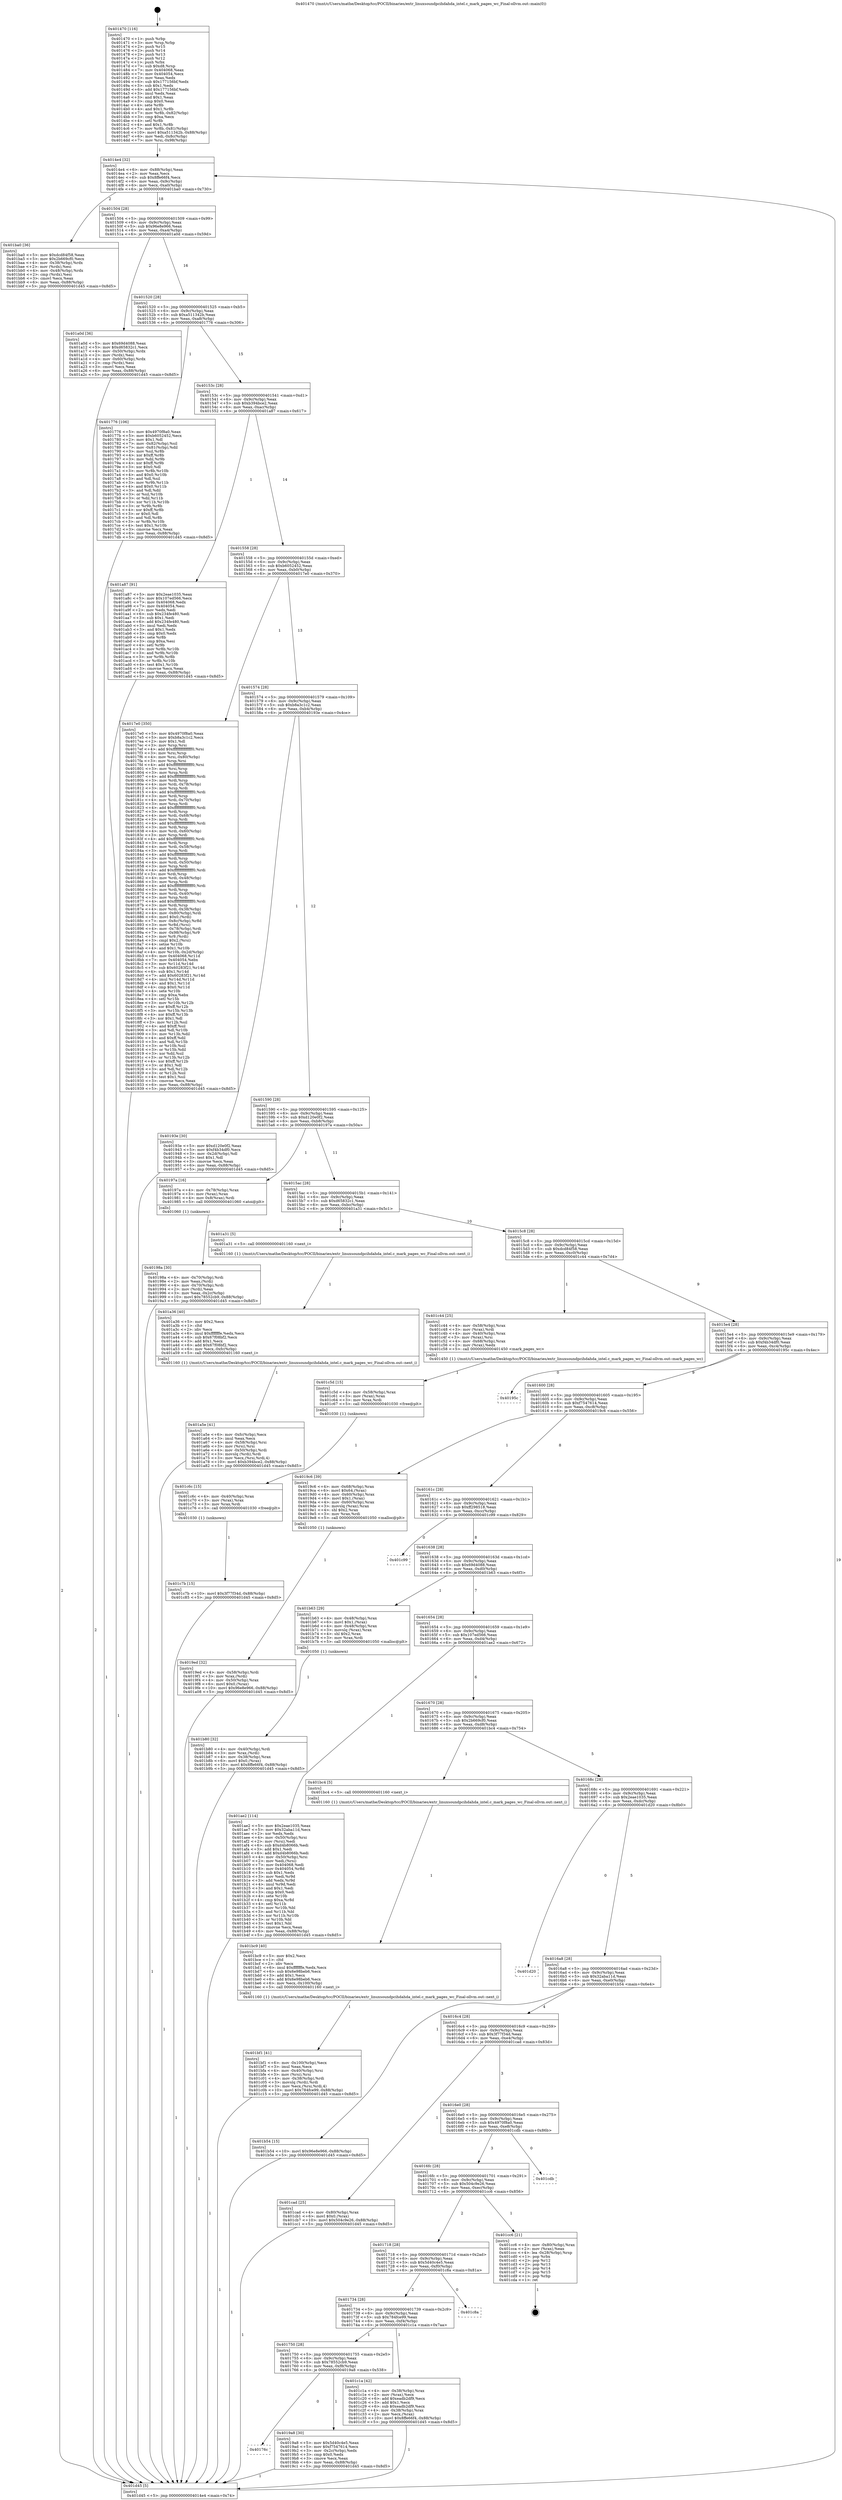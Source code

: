 digraph "0x401470" {
  label = "0x401470 (/mnt/c/Users/mathe/Desktop/tcc/POCII/binaries/extr_linuxsoundpcihdahda_intel.c_mark_pages_wc_Final-ollvm.out::main(0))"
  labelloc = "t"
  node[shape=record]

  Entry [label="",width=0.3,height=0.3,shape=circle,fillcolor=black,style=filled]
  "0x4014e4" [label="{
     0x4014e4 [32]\l
     | [instrs]\l
     &nbsp;&nbsp;0x4014e4 \<+6\>: mov -0x88(%rbp),%eax\l
     &nbsp;&nbsp;0x4014ea \<+2\>: mov %eax,%ecx\l
     &nbsp;&nbsp;0x4014ec \<+6\>: sub $0x8ffe66f4,%ecx\l
     &nbsp;&nbsp;0x4014f2 \<+6\>: mov %eax,-0x9c(%rbp)\l
     &nbsp;&nbsp;0x4014f8 \<+6\>: mov %ecx,-0xa0(%rbp)\l
     &nbsp;&nbsp;0x4014fe \<+6\>: je 0000000000401ba0 \<main+0x730\>\l
  }"]
  "0x401ba0" [label="{
     0x401ba0 [36]\l
     | [instrs]\l
     &nbsp;&nbsp;0x401ba0 \<+5\>: mov $0xdcd84f58,%eax\l
     &nbsp;&nbsp;0x401ba5 \<+5\>: mov $0x2b669cf0,%ecx\l
     &nbsp;&nbsp;0x401baa \<+4\>: mov -0x38(%rbp),%rdx\l
     &nbsp;&nbsp;0x401bae \<+2\>: mov (%rdx),%esi\l
     &nbsp;&nbsp;0x401bb0 \<+4\>: mov -0x48(%rbp),%rdx\l
     &nbsp;&nbsp;0x401bb4 \<+2\>: cmp (%rdx),%esi\l
     &nbsp;&nbsp;0x401bb6 \<+3\>: cmovl %ecx,%eax\l
     &nbsp;&nbsp;0x401bb9 \<+6\>: mov %eax,-0x88(%rbp)\l
     &nbsp;&nbsp;0x401bbf \<+5\>: jmp 0000000000401d45 \<main+0x8d5\>\l
  }"]
  "0x401504" [label="{
     0x401504 [28]\l
     | [instrs]\l
     &nbsp;&nbsp;0x401504 \<+5\>: jmp 0000000000401509 \<main+0x99\>\l
     &nbsp;&nbsp;0x401509 \<+6\>: mov -0x9c(%rbp),%eax\l
     &nbsp;&nbsp;0x40150f \<+5\>: sub $0x96e8e966,%eax\l
     &nbsp;&nbsp;0x401514 \<+6\>: mov %eax,-0xa4(%rbp)\l
     &nbsp;&nbsp;0x40151a \<+6\>: je 0000000000401a0d \<main+0x59d\>\l
  }"]
  Exit [label="",width=0.3,height=0.3,shape=circle,fillcolor=black,style=filled,peripheries=2]
  "0x401a0d" [label="{
     0x401a0d [36]\l
     | [instrs]\l
     &nbsp;&nbsp;0x401a0d \<+5\>: mov $0x69d4088,%eax\l
     &nbsp;&nbsp;0x401a12 \<+5\>: mov $0xd65832c1,%ecx\l
     &nbsp;&nbsp;0x401a17 \<+4\>: mov -0x50(%rbp),%rdx\l
     &nbsp;&nbsp;0x401a1b \<+2\>: mov (%rdx),%esi\l
     &nbsp;&nbsp;0x401a1d \<+4\>: mov -0x60(%rbp),%rdx\l
     &nbsp;&nbsp;0x401a21 \<+2\>: cmp (%rdx),%esi\l
     &nbsp;&nbsp;0x401a23 \<+3\>: cmovl %ecx,%eax\l
     &nbsp;&nbsp;0x401a26 \<+6\>: mov %eax,-0x88(%rbp)\l
     &nbsp;&nbsp;0x401a2c \<+5\>: jmp 0000000000401d45 \<main+0x8d5\>\l
  }"]
  "0x401520" [label="{
     0x401520 [28]\l
     | [instrs]\l
     &nbsp;&nbsp;0x401520 \<+5\>: jmp 0000000000401525 \<main+0xb5\>\l
     &nbsp;&nbsp;0x401525 \<+6\>: mov -0x9c(%rbp),%eax\l
     &nbsp;&nbsp;0x40152b \<+5\>: sub $0xa511342b,%eax\l
     &nbsp;&nbsp;0x401530 \<+6\>: mov %eax,-0xa8(%rbp)\l
     &nbsp;&nbsp;0x401536 \<+6\>: je 0000000000401776 \<main+0x306\>\l
  }"]
  "0x401c7b" [label="{
     0x401c7b [15]\l
     | [instrs]\l
     &nbsp;&nbsp;0x401c7b \<+10\>: movl $0x3f77f34d,-0x88(%rbp)\l
     &nbsp;&nbsp;0x401c85 \<+5\>: jmp 0000000000401d45 \<main+0x8d5\>\l
  }"]
  "0x401776" [label="{
     0x401776 [106]\l
     | [instrs]\l
     &nbsp;&nbsp;0x401776 \<+5\>: mov $0x4970f8a0,%eax\l
     &nbsp;&nbsp;0x40177b \<+5\>: mov $0xb6052452,%ecx\l
     &nbsp;&nbsp;0x401780 \<+2\>: mov $0x1,%dl\l
     &nbsp;&nbsp;0x401782 \<+7\>: mov -0x82(%rbp),%sil\l
     &nbsp;&nbsp;0x401789 \<+7\>: mov -0x81(%rbp),%dil\l
     &nbsp;&nbsp;0x401790 \<+3\>: mov %sil,%r8b\l
     &nbsp;&nbsp;0x401793 \<+4\>: xor $0xff,%r8b\l
     &nbsp;&nbsp;0x401797 \<+3\>: mov %dil,%r9b\l
     &nbsp;&nbsp;0x40179a \<+4\>: xor $0xff,%r9b\l
     &nbsp;&nbsp;0x40179e \<+3\>: xor $0x0,%dl\l
     &nbsp;&nbsp;0x4017a1 \<+3\>: mov %r8b,%r10b\l
     &nbsp;&nbsp;0x4017a4 \<+4\>: and $0x0,%r10b\l
     &nbsp;&nbsp;0x4017a8 \<+3\>: and %dl,%sil\l
     &nbsp;&nbsp;0x4017ab \<+3\>: mov %r9b,%r11b\l
     &nbsp;&nbsp;0x4017ae \<+4\>: and $0x0,%r11b\l
     &nbsp;&nbsp;0x4017b2 \<+3\>: and %dl,%dil\l
     &nbsp;&nbsp;0x4017b5 \<+3\>: or %sil,%r10b\l
     &nbsp;&nbsp;0x4017b8 \<+3\>: or %dil,%r11b\l
     &nbsp;&nbsp;0x4017bb \<+3\>: xor %r11b,%r10b\l
     &nbsp;&nbsp;0x4017be \<+3\>: or %r9b,%r8b\l
     &nbsp;&nbsp;0x4017c1 \<+4\>: xor $0xff,%r8b\l
     &nbsp;&nbsp;0x4017c5 \<+3\>: or $0x0,%dl\l
     &nbsp;&nbsp;0x4017c8 \<+3\>: and %dl,%r8b\l
     &nbsp;&nbsp;0x4017cb \<+3\>: or %r8b,%r10b\l
     &nbsp;&nbsp;0x4017ce \<+4\>: test $0x1,%r10b\l
     &nbsp;&nbsp;0x4017d2 \<+3\>: cmovne %ecx,%eax\l
     &nbsp;&nbsp;0x4017d5 \<+6\>: mov %eax,-0x88(%rbp)\l
     &nbsp;&nbsp;0x4017db \<+5\>: jmp 0000000000401d45 \<main+0x8d5\>\l
  }"]
  "0x40153c" [label="{
     0x40153c [28]\l
     | [instrs]\l
     &nbsp;&nbsp;0x40153c \<+5\>: jmp 0000000000401541 \<main+0xd1\>\l
     &nbsp;&nbsp;0x401541 \<+6\>: mov -0x9c(%rbp),%eax\l
     &nbsp;&nbsp;0x401547 \<+5\>: sub $0xb394bce2,%eax\l
     &nbsp;&nbsp;0x40154c \<+6\>: mov %eax,-0xac(%rbp)\l
     &nbsp;&nbsp;0x401552 \<+6\>: je 0000000000401a87 \<main+0x617\>\l
  }"]
  "0x401d45" [label="{
     0x401d45 [5]\l
     | [instrs]\l
     &nbsp;&nbsp;0x401d45 \<+5\>: jmp 00000000004014e4 \<main+0x74\>\l
  }"]
  "0x401470" [label="{
     0x401470 [116]\l
     | [instrs]\l
     &nbsp;&nbsp;0x401470 \<+1\>: push %rbp\l
     &nbsp;&nbsp;0x401471 \<+3\>: mov %rsp,%rbp\l
     &nbsp;&nbsp;0x401474 \<+2\>: push %r15\l
     &nbsp;&nbsp;0x401476 \<+2\>: push %r14\l
     &nbsp;&nbsp;0x401478 \<+2\>: push %r13\l
     &nbsp;&nbsp;0x40147a \<+2\>: push %r12\l
     &nbsp;&nbsp;0x40147c \<+1\>: push %rbx\l
     &nbsp;&nbsp;0x40147d \<+7\>: sub $0xd8,%rsp\l
     &nbsp;&nbsp;0x401484 \<+7\>: mov 0x404068,%eax\l
     &nbsp;&nbsp;0x40148b \<+7\>: mov 0x404054,%ecx\l
     &nbsp;&nbsp;0x401492 \<+2\>: mov %eax,%edx\l
     &nbsp;&nbsp;0x401494 \<+6\>: sub $0x177156bf,%edx\l
     &nbsp;&nbsp;0x40149a \<+3\>: sub $0x1,%edx\l
     &nbsp;&nbsp;0x40149d \<+6\>: add $0x177156bf,%edx\l
     &nbsp;&nbsp;0x4014a3 \<+3\>: imul %edx,%eax\l
     &nbsp;&nbsp;0x4014a6 \<+3\>: and $0x1,%eax\l
     &nbsp;&nbsp;0x4014a9 \<+3\>: cmp $0x0,%eax\l
     &nbsp;&nbsp;0x4014ac \<+4\>: sete %r8b\l
     &nbsp;&nbsp;0x4014b0 \<+4\>: and $0x1,%r8b\l
     &nbsp;&nbsp;0x4014b4 \<+7\>: mov %r8b,-0x82(%rbp)\l
     &nbsp;&nbsp;0x4014bb \<+3\>: cmp $0xa,%ecx\l
     &nbsp;&nbsp;0x4014be \<+4\>: setl %r8b\l
     &nbsp;&nbsp;0x4014c2 \<+4\>: and $0x1,%r8b\l
     &nbsp;&nbsp;0x4014c6 \<+7\>: mov %r8b,-0x81(%rbp)\l
     &nbsp;&nbsp;0x4014cd \<+10\>: movl $0xa511342b,-0x88(%rbp)\l
     &nbsp;&nbsp;0x4014d7 \<+6\>: mov %edi,-0x8c(%rbp)\l
     &nbsp;&nbsp;0x4014dd \<+7\>: mov %rsi,-0x98(%rbp)\l
  }"]
  "0x401c6c" [label="{
     0x401c6c [15]\l
     | [instrs]\l
     &nbsp;&nbsp;0x401c6c \<+4\>: mov -0x40(%rbp),%rax\l
     &nbsp;&nbsp;0x401c70 \<+3\>: mov (%rax),%rax\l
     &nbsp;&nbsp;0x401c73 \<+3\>: mov %rax,%rdi\l
     &nbsp;&nbsp;0x401c76 \<+5\>: call 0000000000401030 \<free@plt\>\l
     | [calls]\l
     &nbsp;&nbsp;0x401030 \{1\} (unknown)\l
  }"]
  "0x401a87" [label="{
     0x401a87 [91]\l
     | [instrs]\l
     &nbsp;&nbsp;0x401a87 \<+5\>: mov $0x2eae1035,%eax\l
     &nbsp;&nbsp;0x401a8c \<+5\>: mov $0x107ed566,%ecx\l
     &nbsp;&nbsp;0x401a91 \<+7\>: mov 0x404068,%edx\l
     &nbsp;&nbsp;0x401a98 \<+7\>: mov 0x404054,%esi\l
     &nbsp;&nbsp;0x401a9f \<+2\>: mov %edx,%edi\l
     &nbsp;&nbsp;0x401aa1 \<+6\>: sub $0x234fe480,%edi\l
     &nbsp;&nbsp;0x401aa7 \<+3\>: sub $0x1,%edi\l
     &nbsp;&nbsp;0x401aaa \<+6\>: add $0x234fe480,%edi\l
     &nbsp;&nbsp;0x401ab0 \<+3\>: imul %edi,%edx\l
     &nbsp;&nbsp;0x401ab3 \<+3\>: and $0x1,%edx\l
     &nbsp;&nbsp;0x401ab6 \<+3\>: cmp $0x0,%edx\l
     &nbsp;&nbsp;0x401ab9 \<+4\>: sete %r8b\l
     &nbsp;&nbsp;0x401abd \<+3\>: cmp $0xa,%esi\l
     &nbsp;&nbsp;0x401ac0 \<+4\>: setl %r9b\l
     &nbsp;&nbsp;0x401ac4 \<+3\>: mov %r8b,%r10b\l
     &nbsp;&nbsp;0x401ac7 \<+3\>: and %r9b,%r10b\l
     &nbsp;&nbsp;0x401aca \<+3\>: xor %r9b,%r8b\l
     &nbsp;&nbsp;0x401acd \<+3\>: or %r8b,%r10b\l
     &nbsp;&nbsp;0x401ad0 \<+4\>: test $0x1,%r10b\l
     &nbsp;&nbsp;0x401ad4 \<+3\>: cmovne %ecx,%eax\l
     &nbsp;&nbsp;0x401ad7 \<+6\>: mov %eax,-0x88(%rbp)\l
     &nbsp;&nbsp;0x401add \<+5\>: jmp 0000000000401d45 \<main+0x8d5\>\l
  }"]
  "0x401558" [label="{
     0x401558 [28]\l
     | [instrs]\l
     &nbsp;&nbsp;0x401558 \<+5\>: jmp 000000000040155d \<main+0xed\>\l
     &nbsp;&nbsp;0x40155d \<+6\>: mov -0x9c(%rbp),%eax\l
     &nbsp;&nbsp;0x401563 \<+5\>: sub $0xb6052452,%eax\l
     &nbsp;&nbsp;0x401568 \<+6\>: mov %eax,-0xb0(%rbp)\l
     &nbsp;&nbsp;0x40156e \<+6\>: je 00000000004017e0 \<main+0x370\>\l
  }"]
  "0x401c5d" [label="{
     0x401c5d [15]\l
     | [instrs]\l
     &nbsp;&nbsp;0x401c5d \<+4\>: mov -0x58(%rbp),%rax\l
     &nbsp;&nbsp;0x401c61 \<+3\>: mov (%rax),%rax\l
     &nbsp;&nbsp;0x401c64 \<+3\>: mov %rax,%rdi\l
     &nbsp;&nbsp;0x401c67 \<+5\>: call 0000000000401030 \<free@plt\>\l
     | [calls]\l
     &nbsp;&nbsp;0x401030 \{1\} (unknown)\l
  }"]
  "0x4017e0" [label="{
     0x4017e0 [350]\l
     | [instrs]\l
     &nbsp;&nbsp;0x4017e0 \<+5\>: mov $0x4970f8a0,%eax\l
     &nbsp;&nbsp;0x4017e5 \<+5\>: mov $0xb8a3c1c2,%ecx\l
     &nbsp;&nbsp;0x4017ea \<+2\>: mov $0x1,%dl\l
     &nbsp;&nbsp;0x4017ec \<+3\>: mov %rsp,%rsi\l
     &nbsp;&nbsp;0x4017ef \<+4\>: add $0xfffffffffffffff0,%rsi\l
     &nbsp;&nbsp;0x4017f3 \<+3\>: mov %rsi,%rsp\l
     &nbsp;&nbsp;0x4017f6 \<+4\>: mov %rsi,-0x80(%rbp)\l
     &nbsp;&nbsp;0x4017fa \<+3\>: mov %rsp,%rsi\l
     &nbsp;&nbsp;0x4017fd \<+4\>: add $0xfffffffffffffff0,%rsi\l
     &nbsp;&nbsp;0x401801 \<+3\>: mov %rsi,%rsp\l
     &nbsp;&nbsp;0x401804 \<+3\>: mov %rsp,%rdi\l
     &nbsp;&nbsp;0x401807 \<+4\>: add $0xfffffffffffffff0,%rdi\l
     &nbsp;&nbsp;0x40180b \<+3\>: mov %rdi,%rsp\l
     &nbsp;&nbsp;0x40180e \<+4\>: mov %rdi,-0x78(%rbp)\l
     &nbsp;&nbsp;0x401812 \<+3\>: mov %rsp,%rdi\l
     &nbsp;&nbsp;0x401815 \<+4\>: add $0xfffffffffffffff0,%rdi\l
     &nbsp;&nbsp;0x401819 \<+3\>: mov %rdi,%rsp\l
     &nbsp;&nbsp;0x40181c \<+4\>: mov %rdi,-0x70(%rbp)\l
     &nbsp;&nbsp;0x401820 \<+3\>: mov %rsp,%rdi\l
     &nbsp;&nbsp;0x401823 \<+4\>: add $0xfffffffffffffff0,%rdi\l
     &nbsp;&nbsp;0x401827 \<+3\>: mov %rdi,%rsp\l
     &nbsp;&nbsp;0x40182a \<+4\>: mov %rdi,-0x68(%rbp)\l
     &nbsp;&nbsp;0x40182e \<+3\>: mov %rsp,%rdi\l
     &nbsp;&nbsp;0x401831 \<+4\>: add $0xfffffffffffffff0,%rdi\l
     &nbsp;&nbsp;0x401835 \<+3\>: mov %rdi,%rsp\l
     &nbsp;&nbsp;0x401838 \<+4\>: mov %rdi,-0x60(%rbp)\l
     &nbsp;&nbsp;0x40183c \<+3\>: mov %rsp,%rdi\l
     &nbsp;&nbsp;0x40183f \<+4\>: add $0xfffffffffffffff0,%rdi\l
     &nbsp;&nbsp;0x401843 \<+3\>: mov %rdi,%rsp\l
     &nbsp;&nbsp;0x401846 \<+4\>: mov %rdi,-0x58(%rbp)\l
     &nbsp;&nbsp;0x40184a \<+3\>: mov %rsp,%rdi\l
     &nbsp;&nbsp;0x40184d \<+4\>: add $0xfffffffffffffff0,%rdi\l
     &nbsp;&nbsp;0x401851 \<+3\>: mov %rdi,%rsp\l
     &nbsp;&nbsp;0x401854 \<+4\>: mov %rdi,-0x50(%rbp)\l
     &nbsp;&nbsp;0x401858 \<+3\>: mov %rsp,%rdi\l
     &nbsp;&nbsp;0x40185b \<+4\>: add $0xfffffffffffffff0,%rdi\l
     &nbsp;&nbsp;0x40185f \<+3\>: mov %rdi,%rsp\l
     &nbsp;&nbsp;0x401862 \<+4\>: mov %rdi,-0x48(%rbp)\l
     &nbsp;&nbsp;0x401866 \<+3\>: mov %rsp,%rdi\l
     &nbsp;&nbsp;0x401869 \<+4\>: add $0xfffffffffffffff0,%rdi\l
     &nbsp;&nbsp;0x40186d \<+3\>: mov %rdi,%rsp\l
     &nbsp;&nbsp;0x401870 \<+4\>: mov %rdi,-0x40(%rbp)\l
     &nbsp;&nbsp;0x401874 \<+3\>: mov %rsp,%rdi\l
     &nbsp;&nbsp;0x401877 \<+4\>: add $0xfffffffffffffff0,%rdi\l
     &nbsp;&nbsp;0x40187b \<+3\>: mov %rdi,%rsp\l
     &nbsp;&nbsp;0x40187e \<+4\>: mov %rdi,-0x38(%rbp)\l
     &nbsp;&nbsp;0x401882 \<+4\>: mov -0x80(%rbp),%rdi\l
     &nbsp;&nbsp;0x401886 \<+6\>: movl $0x0,(%rdi)\l
     &nbsp;&nbsp;0x40188c \<+7\>: mov -0x8c(%rbp),%r8d\l
     &nbsp;&nbsp;0x401893 \<+3\>: mov %r8d,(%rsi)\l
     &nbsp;&nbsp;0x401896 \<+4\>: mov -0x78(%rbp),%rdi\l
     &nbsp;&nbsp;0x40189a \<+7\>: mov -0x98(%rbp),%r9\l
     &nbsp;&nbsp;0x4018a1 \<+3\>: mov %r9,(%rdi)\l
     &nbsp;&nbsp;0x4018a4 \<+3\>: cmpl $0x2,(%rsi)\l
     &nbsp;&nbsp;0x4018a7 \<+4\>: setne %r10b\l
     &nbsp;&nbsp;0x4018ab \<+4\>: and $0x1,%r10b\l
     &nbsp;&nbsp;0x4018af \<+4\>: mov %r10b,-0x2d(%rbp)\l
     &nbsp;&nbsp;0x4018b3 \<+8\>: mov 0x404068,%r11d\l
     &nbsp;&nbsp;0x4018bb \<+7\>: mov 0x404054,%ebx\l
     &nbsp;&nbsp;0x4018c2 \<+3\>: mov %r11d,%r14d\l
     &nbsp;&nbsp;0x4018c5 \<+7\>: sub $0x60283f21,%r14d\l
     &nbsp;&nbsp;0x4018cc \<+4\>: sub $0x1,%r14d\l
     &nbsp;&nbsp;0x4018d0 \<+7\>: add $0x60283f21,%r14d\l
     &nbsp;&nbsp;0x4018d7 \<+4\>: imul %r14d,%r11d\l
     &nbsp;&nbsp;0x4018db \<+4\>: and $0x1,%r11d\l
     &nbsp;&nbsp;0x4018df \<+4\>: cmp $0x0,%r11d\l
     &nbsp;&nbsp;0x4018e3 \<+4\>: sete %r10b\l
     &nbsp;&nbsp;0x4018e7 \<+3\>: cmp $0xa,%ebx\l
     &nbsp;&nbsp;0x4018ea \<+4\>: setl %r15b\l
     &nbsp;&nbsp;0x4018ee \<+3\>: mov %r10b,%r12b\l
     &nbsp;&nbsp;0x4018f1 \<+4\>: xor $0xff,%r12b\l
     &nbsp;&nbsp;0x4018f5 \<+3\>: mov %r15b,%r13b\l
     &nbsp;&nbsp;0x4018f8 \<+4\>: xor $0xff,%r13b\l
     &nbsp;&nbsp;0x4018fc \<+3\>: xor $0x1,%dl\l
     &nbsp;&nbsp;0x4018ff \<+3\>: mov %r12b,%sil\l
     &nbsp;&nbsp;0x401902 \<+4\>: and $0xff,%sil\l
     &nbsp;&nbsp;0x401906 \<+3\>: and %dl,%r10b\l
     &nbsp;&nbsp;0x401909 \<+3\>: mov %r13b,%dil\l
     &nbsp;&nbsp;0x40190c \<+4\>: and $0xff,%dil\l
     &nbsp;&nbsp;0x401910 \<+3\>: and %dl,%r15b\l
     &nbsp;&nbsp;0x401913 \<+3\>: or %r10b,%sil\l
     &nbsp;&nbsp;0x401916 \<+3\>: or %r15b,%dil\l
     &nbsp;&nbsp;0x401919 \<+3\>: xor %dil,%sil\l
     &nbsp;&nbsp;0x40191c \<+3\>: or %r13b,%r12b\l
     &nbsp;&nbsp;0x40191f \<+4\>: xor $0xff,%r12b\l
     &nbsp;&nbsp;0x401923 \<+3\>: or $0x1,%dl\l
     &nbsp;&nbsp;0x401926 \<+3\>: and %dl,%r12b\l
     &nbsp;&nbsp;0x401929 \<+3\>: or %r12b,%sil\l
     &nbsp;&nbsp;0x40192c \<+4\>: test $0x1,%sil\l
     &nbsp;&nbsp;0x401930 \<+3\>: cmovne %ecx,%eax\l
     &nbsp;&nbsp;0x401933 \<+6\>: mov %eax,-0x88(%rbp)\l
     &nbsp;&nbsp;0x401939 \<+5\>: jmp 0000000000401d45 \<main+0x8d5\>\l
  }"]
  "0x401574" [label="{
     0x401574 [28]\l
     | [instrs]\l
     &nbsp;&nbsp;0x401574 \<+5\>: jmp 0000000000401579 \<main+0x109\>\l
     &nbsp;&nbsp;0x401579 \<+6\>: mov -0x9c(%rbp),%eax\l
     &nbsp;&nbsp;0x40157f \<+5\>: sub $0xb8a3c1c2,%eax\l
     &nbsp;&nbsp;0x401584 \<+6\>: mov %eax,-0xb4(%rbp)\l
     &nbsp;&nbsp;0x40158a \<+6\>: je 000000000040193e \<main+0x4ce\>\l
  }"]
  "0x401bf1" [label="{
     0x401bf1 [41]\l
     | [instrs]\l
     &nbsp;&nbsp;0x401bf1 \<+6\>: mov -0x100(%rbp),%ecx\l
     &nbsp;&nbsp;0x401bf7 \<+3\>: imul %eax,%ecx\l
     &nbsp;&nbsp;0x401bfa \<+4\>: mov -0x40(%rbp),%rsi\l
     &nbsp;&nbsp;0x401bfe \<+3\>: mov (%rsi),%rsi\l
     &nbsp;&nbsp;0x401c01 \<+4\>: mov -0x38(%rbp),%rdi\l
     &nbsp;&nbsp;0x401c05 \<+3\>: movslq (%rdi),%rdi\l
     &nbsp;&nbsp;0x401c08 \<+3\>: mov %ecx,(%rsi,%rdi,4)\l
     &nbsp;&nbsp;0x401c0b \<+10\>: movl $0x784fce99,-0x88(%rbp)\l
     &nbsp;&nbsp;0x401c15 \<+5\>: jmp 0000000000401d45 \<main+0x8d5\>\l
  }"]
  "0x401bc9" [label="{
     0x401bc9 [40]\l
     | [instrs]\l
     &nbsp;&nbsp;0x401bc9 \<+5\>: mov $0x2,%ecx\l
     &nbsp;&nbsp;0x401bce \<+1\>: cltd\l
     &nbsp;&nbsp;0x401bcf \<+2\>: idiv %ecx\l
     &nbsp;&nbsp;0x401bd1 \<+6\>: imul $0xfffffffe,%edx,%ecx\l
     &nbsp;&nbsp;0x401bd7 \<+6\>: sub $0x6e98beb6,%ecx\l
     &nbsp;&nbsp;0x401bdd \<+3\>: add $0x1,%ecx\l
     &nbsp;&nbsp;0x401be0 \<+6\>: add $0x6e98beb6,%ecx\l
     &nbsp;&nbsp;0x401be6 \<+6\>: mov %ecx,-0x100(%rbp)\l
     &nbsp;&nbsp;0x401bec \<+5\>: call 0000000000401160 \<next_i\>\l
     | [calls]\l
     &nbsp;&nbsp;0x401160 \{1\} (/mnt/c/Users/mathe/Desktop/tcc/POCII/binaries/extr_linuxsoundpcihdahda_intel.c_mark_pages_wc_Final-ollvm.out::next_i)\l
  }"]
  "0x40193e" [label="{
     0x40193e [30]\l
     | [instrs]\l
     &nbsp;&nbsp;0x40193e \<+5\>: mov $0xd120e0f2,%eax\l
     &nbsp;&nbsp;0x401943 \<+5\>: mov $0xf4b34df0,%ecx\l
     &nbsp;&nbsp;0x401948 \<+3\>: mov -0x2d(%rbp),%dl\l
     &nbsp;&nbsp;0x40194b \<+3\>: test $0x1,%dl\l
     &nbsp;&nbsp;0x40194e \<+3\>: cmovne %ecx,%eax\l
     &nbsp;&nbsp;0x401951 \<+6\>: mov %eax,-0x88(%rbp)\l
     &nbsp;&nbsp;0x401957 \<+5\>: jmp 0000000000401d45 \<main+0x8d5\>\l
  }"]
  "0x401590" [label="{
     0x401590 [28]\l
     | [instrs]\l
     &nbsp;&nbsp;0x401590 \<+5\>: jmp 0000000000401595 \<main+0x125\>\l
     &nbsp;&nbsp;0x401595 \<+6\>: mov -0x9c(%rbp),%eax\l
     &nbsp;&nbsp;0x40159b \<+5\>: sub $0xd120e0f2,%eax\l
     &nbsp;&nbsp;0x4015a0 \<+6\>: mov %eax,-0xb8(%rbp)\l
     &nbsp;&nbsp;0x4015a6 \<+6\>: je 000000000040197a \<main+0x50a\>\l
  }"]
  "0x401b80" [label="{
     0x401b80 [32]\l
     | [instrs]\l
     &nbsp;&nbsp;0x401b80 \<+4\>: mov -0x40(%rbp),%rdi\l
     &nbsp;&nbsp;0x401b84 \<+3\>: mov %rax,(%rdi)\l
     &nbsp;&nbsp;0x401b87 \<+4\>: mov -0x38(%rbp),%rax\l
     &nbsp;&nbsp;0x401b8b \<+6\>: movl $0x0,(%rax)\l
     &nbsp;&nbsp;0x401b91 \<+10\>: movl $0x8ffe66f4,-0x88(%rbp)\l
     &nbsp;&nbsp;0x401b9b \<+5\>: jmp 0000000000401d45 \<main+0x8d5\>\l
  }"]
  "0x40197a" [label="{
     0x40197a [16]\l
     | [instrs]\l
     &nbsp;&nbsp;0x40197a \<+4\>: mov -0x78(%rbp),%rax\l
     &nbsp;&nbsp;0x40197e \<+3\>: mov (%rax),%rax\l
     &nbsp;&nbsp;0x401981 \<+4\>: mov 0x8(%rax),%rdi\l
     &nbsp;&nbsp;0x401985 \<+5\>: call 0000000000401060 \<atoi@plt\>\l
     | [calls]\l
     &nbsp;&nbsp;0x401060 \{1\} (unknown)\l
  }"]
  "0x4015ac" [label="{
     0x4015ac [28]\l
     | [instrs]\l
     &nbsp;&nbsp;0x4015ac \<+5\>: jmp 00000000004015b1 \<main+0x141\>\l
     &nbsp;&nbsp;0x4015b1 \<+6\>: mov -0x9c(%rbp),%eax\l
     &nbsp;&nbsp;0x4015b7 \<+5\>: sub $0xd65832c1,%eax\l
     &nbsp;&nbsp;0x4015bc \<+6\>: mov %eax,-0xbc(%rbp)\l
     &nbsp;&nbsp;0x4015c2 \<+6\>: je 0000000000401a31 \<main+0x5c1\>\l
  }"]
  "0x40198a" [label="{
     0x40198a [30]\l
     | [instrs]\l
     &nbsp;&nbsp;0x40198a \<+4\>: mov -0x70(%rbp),%rdi\l
     &nbsp;&nbsp;0x40198e \<+2\>: mov %eax,(%rdi)\l
     &nbsp;&nbsp;0x401990 \<+4\>: mov -0x70(%rbp),%rdi\l
     &nbsp;&nbsp;0x401994 \<+2\>: mov (%rdi),%eax\l
     &nbsp;&nbsp;0x401996 \<+3\>: mov %eax,-0x2c(%rbp)\l
     &nbsp;&nbsp;0x401999 \<+10\>: movl $0x78552cb9,-0x88(%rbp)\l
     &nbsp;&nbsp;0x4019a3 \<+5\>: jmp 0000000000401d45 \<main+0x8d5\>\l
  }"]
  "0x401a5e" [label="{
     0x401a5e [41]\l
     | [instrs]\l
     &nbsp;&nbsp;0x401a5e \<+6\>: mov -0xfc(%rbp),%ecx\l
     &nbsp;&nbsp;0x401a64 \<+3\>: imul %eax,%ecx\l
     &nbsp;&nbsp;0x401a67 \<+4\>: mov -0x58(%rbp),%rsi\l
     &nbsp;&nbsp;0x401a6b \<+3\>: mov (%rsi),%rsi\l
     &nbsp;&nbsp;0x401a6e \<+4\>: mov -0x50(%rbp),%rdi\l
     &nbsp;&nbsp;0x401a72 \<+3\>: movslq (%rdi),%rdi\l
     &nbsp;&nbsp;0x401a75 \<+3\>: mov %ecx,(%rsi,%rdi,4)\l
     &nbsp;&nbsp;0x401a78 \<+10\>: movl $0xb394bce2,-0x88(%rbp)\l
     &nbsp;&nbsp;0x401a82 \<+5\>: jmp 0000000000401d45 \<main+0x8d5\>\l
  }"]
  "0x401a31" [label="{
     0x401a31 [5]\l
     | [instrs]\l
     &nbsp;&nbsp;0x401a31 \<+5\>: call 0000000000401160 \<next_i\>\l
     | [calls]\l
     &nbsp;&nbsp;0x401160 \{1\} (/mnt/c/Users/mathe/Desktop/tcc/POCII/binaries/extr_linuxsoundpcihdahda_intel.c_mark_pages_wc_Final-ollvm.out::next_i)\l
  }"]
  "0x4015c8" [label="{
     0x4015c8 [28]\l
     | [instrs]\l
     &nbsp;&nbsp;0x4015c8 \<+5\>: jmp 00000000004015cd \<main+0x15d\>\l
     &nbsp;&nbsp;0x4015cd \<+6\>: mov -0x9c(%rbp),%eax\l
     &nbsp;&nbsp;0x4015d3 \<+5\>: sub $0xdcd84f58,%eax\l
     &nbsp;&nbsp;0x4015d8 \<+6\>: mov %eax,-0xc0(%rbp)\l
     &nbsp;&nbsp;0x4015de \<+6\>: je 0000000000401c44 \<main+0x7d4\>\l
  }"]
  "0x401a36" [label="{
     0x401a36 [40]\l
     | [instrs]\l
     &nbsp;&nbsp;0x401a36 \<+5\>: mov $0x2,%ecx\l
     &nbsp;&nbsp;0x401a3b \<+1\>: cltd\l
     &nbsp;&nbsp;0x401a3c \<+2\>: idiv %ecx\l
     &nbsp;&nbsp;0x401a3e \<+6\>: imul $0xfffffffe,%edx,%ecx\l
     &nbsp;&nbsp;0x401a44 \<+6\>: sub $0x67f08bf2,%ecx\l
     &nbsp;&nbsp;0x401a4a \<+3\>: add $0x1,%ecx\l
     &nbsp;&nbsp;0x401a4d \<+6\>: add $0x67f08bf2,%ecx\l
     &nbsp;&nbsp;0x401a53 \<+6\>: mov %ecx,-0xfc(%rbp)\l
     &nbsp;&nbsp;0x401a59 \<+5\>: call 0000000000401160 \<next_i\>\l
     | [calls]\l
     &nbsp;&nbsp;0x401160 \{1\} (/mnt/c/Users/mathe/Desktop/tcc/POCII/binaries/extr_linuxsoundpcihdahda_intel.c_mark_pages_wc_Final-ollvm.out::next_i)\l
  }"]
  "0x401c44" [label="{
     0x401c44 [25]\l
     | [instrs]\l
     &nbsp;&nbsp;0x401c44 \<+4\>: mov -0x58(%rbp),%rax\l
     &nbsp;&nbsp;0x401c48 \<+3\>: mov (%rax),%rdi\l
     &nbsp;&nbsp;0x401c4b \<+4\>: mov -0x40(%rbp),%rax\l
     &nbsp;&nbsp;0x401c4f \<+3\>: mov (%rax),%rsi\l
     &nbsp;&nbsp;0x401c52 \<+4\>: mov -0x68(%rbp),%rax\l
     &nbsp;&nbsp;0x401c56 \<+2\>: mov (%rax),%edx\l
     &nbsp;&nbsp;0x401c58 \<+5\>: call 0000000000401450 \<mark_pages_wc\>\l
     | [calls]\l
     &nbsp;&nbsp;0x401450 \{1\} (/mnt/c/Users/mathe/Desktop/tcc/POCII/binaries/extr_linuxsoundpcihdahda_intel.c_mark_pages_wc_Final-ollvm.out::mark_pages_wc)\l
  }"]
  "0x4015e4" [label="{
     0x4015e4 [28]\l
     | [instrs]\l
     &nbsp;&nbsp;0x4015e4 \<+5\>: jmp 00000000004015e9 \<main+0x179\>\l
     &nbsp;&nbsp;0x4015e9 \<+6\>: mov -0x9c(%rbp),%eax\l
     &nbsp;&nbsp;0x4015ef \<+5\>: sub $0xf4b34df0,%eax\l
     &nbsp;&nbsp;0x4015f4 \<+6\>: mov %eax,-0xc4(%rbp)\l
     &nbsp;&nbsp;0x4015fa \<+6\>: je 000000000040195c \<main+0x4ec\>\l
  }"]
  "0x4019ed" [label="{
     0x4019ed [32]\l
     | [instrs]\l
     &nbsp;&nbsp;0x4019ed \<+4\>: mov -0x58(%rbp),%rdi\l
     &nbsp;&nbsp;0x4019f1 \<+3\>: mov %rax,(%rdi)\l
     &nbsp;&nbsp;0x4019f4 \<+4\>: mov -0x50(%rbp),%rax\l
     &nbsp;&nbsp;0x4019f8 \<+6\>: movl $0x0,(%rax)\l
     &nbsp;&nbsp;0x4019fe \<+10\>: movl $0x96e8e966,-0x88(%rbp)\l
     &nbsp;&nbsp;0x401a08 \<+5\>: jmp 0000000000401d45 \<main+0x8d5\>\l
  }"]
  "0x40195c" [label="{
     0x40195c\l
  }", style=dashed]
  "0x401600" [label="{
     0x401600 [28]\l
     | [instrs]\l
     &nbsp;&nbsp;0x401600 \<+5\>: jmp 0000000000401605 \<main+0x195\>\l
     &nbsp;&nbsp;0x401605 \<+6\>: mov -0x9c(%rbp),%eax\l
     &nbsp;&nbsp;0x40160b \<+5\>: sub $0xf7547614,%eax\l
     &nbsp;&nbsp;0x401610 \<+6\>: mov %eax,-0xc8(%rbp)\l
     &nbsp;&nbsp;0x401616 \<+6\>: je 00000000004019c6 \<main+0x556\>\l
  }"]
  "0x40176c" [label="{
     0x40176c\l
  }", style=dashed]
  "0x4019c6" [label="{
     0x4019c6 [39]\l
     | [instrs]\l
     &nbsp;&nbsp;0x4019c6 \<+4\>: mov -0x68(%rbp),%rax\l
     &nbsp;&nbsp;0x4019ca \<+6\>: movl $0x64,(%rax)\l
     &nbsp;&nbsp;0x4019d0 \<+4\>: mov -0x60(%rbp),%rax\l
     &nbsp;&nbsp;0x4019d4 \<+6\>: movl $0x1,(%rax)\l
     &nbsp;&nbsp;0x4019da \<+4\>: mov -0x60(%rbp),%rax\l
     &nbsp;&nbsp;0x4019de \<+3\>: movslq (%rax),%rax\l
     &nbsp;&nbsp;0x4019e1 \<+4\>: shl $0x2,%rax\l
     &nbsp;&nbsp;0x4019e5 \<+3\>: mov %rax,%rdi\l
     &nbsp;&nbsp;0x4019e8 \<+5\>: call 0000000000401050 \<malloc@plt\>\l
     | [calls]\l
     &nbsp;&nbsp;0x401050 \{1\} (unknown)\l
  }"]
  "0x40161c" [label="{
     0x40161c [28]\l
     | [instrs]\l
     &nbsp;&nbsp;0x40161c \<+5\>: jmp 0000000000401621 \<main+0x1b1\>\l
     &nbsp;&nbsp;0x401621 \<+6\>: mov -0x9c(%rbp),%eax\l
     &nbsp;&nbsp;0x401627 \<+5\>: sub $0xff298518,%eax\l
     &nbsp;&nbsp;0x40162c \<+6\>: mov %eax,-0xcc(%rbp)\l
     &nbsp;&nbsp;0x401632 \<+6\>: je 0000000000401c99 \<main+0x829\>\l
  }"]
  "0x4019a8" [label="{
     0x4019a8 [30]\l
     | [instrs]\l
     &nbsp;&nbsp;0x4019a8 \<+5\>: mov $0x5d40c4e5,%eax\l
     &nbsp;&nbsp;0x4019ad \<+5\>: mov $0xf7547614,%ecx\l
     &nbsp;&nbsp;0x4019b2 \<+3\>: mov -0x2c(%rbp),%edx\l
     &nbsp;&nbsp;0x4019b5 \<+3\>: cmp $0x0,%edx\l
     &nbsp;&nbsp;0x4019b8 \<+3\>: cmove %ecx,%eax\l
     &nbsp;&nbsp;0x4019bb \<+6\>: mov %eax,-0x88(%rbp)\l
     &nbsp;&nbsp;0x4019c1 \<+5\>: jmp 0000000000401d45 \<main+0x8d5\>\l
  }"]
  "0x401c99" [label="{
     0x401c99\l
  }", style=dashed]
  "0x401638" [label="{
     0x401638 [28]\l
     | [instrs]\l
     &nbsp;&nbsp;0x401638 \<+5\>: jmp 000000000040163d \<main+0x1cd\>\l
     &nbsp;&nbsp;0x40163d \<+6\>: mov -0x9c(%rbp),%eax\l
     &nbsp;&nbsp;0x401643 \<+5\>: sub $0x69d4088,%eax\l
     &nbsp;&nbsp;0x401648 \<+6\>: mov %eax,-0xd0(%rbp)\l
     &nbsp;&nbsp;0x40164e \<+6\>: je 0000000000401b63 \<main+0x6f3\>\l
  }"]
  "0x401750" [label="{
     0x401750 [28]\l
     | [instrs]\l
     &nbsp;&nbsp;0x401750 \<+5\>: jmp 0000000000401755 \<main+0x2e5\>\l
     &nbsp;&nbsp;0x401755 \<+6\>: mov -0x9c(%rbp),%eax\l
     &nbsp;&nbsp;0x40175b \<+5\>: sub $0x78552cb9,%eax\l
     &nbsp;&nbsp;0x401760 \<+6\>: mov %eax,-0xf8(%rbp)\l
     &nbsp;&nbsp;0x401766 \<+6\>: je 00000000004019a8 \<main+0x538\>\l
  }"]
  "0x401b63" [label="{
     0x401b63 [29]\l
     | [instrs]\l
     &nbsp;&nbsp;0x401b63 \<+4\>: mov -0x48(%rbp),%rax\l
     &nbsp;&nbsp;0x401b67 \<+6\>: movl $0x1,(%rax)\l
     &nbsp;&nbsp;0x401b6d \<+4\>: mov -0x48(%rbp),%rax\l
     &nbsp;&nbsp;0x401b71 \<+3\>: movslq (%rax),%rax\l
     &nbsp;&nbsp;0x401b74 \<+4\>: shl $0x2,%rax\l
     &nbsp;&nbsp;0x401b78 \<+3\>: mov %rax,%rdi\l
     &nbsp;&nbsp;0x401b7b \<+5\>: call 0000000000401050 \<malloc@plt\>\l
     | [calls]\l
     &nbsp;&nbsp;0x401050 \{1\} (unknown)\l
  }"]
  "0x401654" [label="{
     0x401654 [28]\l
     | [instrs]\l
     &nbsp;&nbsp;0x401654 \<+5\>: jmp 0000000000401659 \<main+0x1e9\>\l
     &nbsp;&nbsp;0x401659 \<+6\>: mov -0x9c(%rbp),%eax\l
     &nbsp;&nbsp;0x40165f \<+5\>: sub $0x107ed566,%eax\l
     &nbsp;&nbsp;0x401664 \<+6\>: mov %eax,-0xd4(%rbp)\l
     &nbsp;&nbsp;0x40166a \<+6\>: je 0000000000401ae2 \<main+0x672\>\l
  }"]
  "0x401c1a" [label="{
     0x401c1a [42]\l
     | [instrs]\l
     &nbsp;&nbsp;0x401c1a \<+4\>: mov -0x38(%rbp),%rax\l
     &nbsp;&nbsp;0x401c1e \<+2\>: mov (%rax),%ecx\l
     &nbsp;&nbsp;0x401c20 \<+6\>: add $0xeadb2df9,%ecx\l
     &nbsp;&nbsp;0x401c26 \<+3\>: add $0x1,%ecx\l
     &nbsp;&nbsp;0x401c29 \<+6\>: sub $0xeadb2df9,%ecx\l
     &nbsp;&nbsp;0x401c2f \<+4\>: mov -0x38(%rbp),%rax\l
     &nbsp;&nbsp;0x401c33 \<+2\>: mov %ecx,(%rax)\l
     &nbsp;&nbsp;0x401c35 \<+10\>: movl $0x8ffe66f4,-0x88(%rbp)\l
     &nbsp;&nbsp;0x401c3f \<+5\>: jmp 0000000000401d45 \<main+0x8d5\>\l
  }"]
  "0x401ae2" [label="{
     0x401ae2 [114]\l
     | [instrs]\l
     &nbsp;&nbsp;0x401ae2 \<+5\>: mov $0x2eae1035,%eax\l
     &nbsp;&nbsp;0x401ae7 \<+5\>: mov $0x32aba11d,%ecx\l
     &nbsp;&nbsp;0x401aec \<+2\>: xor %edx,%edx\l
     &nbsp;&nbsp;0x401aee \<+4\>: mov -0x50(%rbp),%rsi\l
     &nbsp;&nbsp;0x401af2 \<+2\>: mov (%rsi),%edi\l
     &nbsp;&nbsp;0x401af4 \<+6\>: sub $0xd4b8066b,%edi\l
     &nbsp;&nbsp;0x401afa \<+3\>: add $0x1,%edi\l
     &nbsp;&nbsp;0x401afd \<+6\>: add $0xd4b8066b,%edi\l
     &nbsp;&nbsp;0x401b03 \<+4\>: mov -0x50(%rbp),%rsi\l
     &nbsp;&nbsp;0x401b07 \<+2\>: mov %edi,(%rsi)\l
     &nbsp;&nbsp;0x401b09 \<+7\>: mov 0x404068,%edi\l
     &nbsp;&nbsp;0x401b10 \<+8\>: mov 0x404054,%r8d\l
     &nbsp;&nbsp;0x401b18 \<+3\>: sub $0x1,%edx\l
     &nbsp;&nbsp;0x401b1b \<+3\>: mov %edi,%r9d\l
     &nbsp;&nbsp;0x401b1e \<+3\>: add %edx,%r9d\l
     &nbsp;&nbsp;0x401b21 \<+4\>: imul %r9d,%edi\l
     &nbsp;&nbsp;0x401b25 \<+3\>: and $0x1,%edi\l
     &nbsp;&nbsp;0x401b28 \<+3\>: cmp $0x0,%edi\l
     &nbsp;&nbsp;0x401b2b \<+4\>: sete %r10b\l
     &nbsp;&nbsp;0x401b2f \<+4\>: cmp $0xa,%r8d\l
     &nbsp;&nbsp;0x401b33 \<+4\>: setl %r11b\l
     &nbsp;&nbsp;0x401b37 \<+3\>: mov %r10b,%bl\l
     &nbsp;&nbsp;0x401b3a \<+3\>: and %r11b,%bl\l
     &nbsp;&nbsp;0x401b3d \<+3\>: xor %r11b,%r10b\l
     &nbsp;&nbsp;0x401b40 \<+3\>: or %r10b,%bl\l
     &nbsp;&nbsp;0x401b43 \<+3\>: test $0x1,%bl\l
     &nbsp;&nbsp;0x401b46 \<+3\>: cmovne %ecx,%eax\l
     &nbsp;&nbsp;0x401b49 \<+6\>: mov %eax,-0x88(%rbp)\l
     &nbsp;&nbsp;0x401b4f \<+5\>: jmp 0000000000401d45 \<main+0x8d5\>\l
  }"]
  "0x401670" [label="{
     0x401670 [28]\l
     | [instrs]\l
     &nbsp;&nbsp;0x401670 \<+5\>: jmp 0000000000401675 \<main+0x205\>\l
     &nbsp;&nbsp;0x401675 \<+6\>: mov -0x9c(%rbp),%eax\l
     &nbsp;&nbsp;0x40167b \<+5\>: sub $0x2b669cf0,%eax\l
     &nbsp;&nbsp;0x401680 \<+6\>: mov %eax,-0xd8(%rbp)\l
     &nbsp;&nbsp;0x401686 \<+6\>: je 0000000000401bc4 \<main+0x754\>\l
  }"]
  "0x401734" [label="{
     0x401734 [28]\l
     | [instrs]\l
     &nbsp;&nbsp;0x401734 \<+5\>: jmp 0000000000401739 \<main+0x2c9\>\l
     &nbsp;&nbsp;0x401739 \<+6\>: mov -0x9c(%rbp),%eax\l
     &nbsp;&nbsp;0x40173f \<+5\>: sub $0x784fce99,%eax\l
     &nbsp;&nbsp;0x401744 \<+6\>: mov %eax,-0xf4(%rbp)\l
     &nbsp;&nbsp;0x40174a \<+6\>: je 0000000000401c1a \<main+0x7aa\>\l
  }"]
  "0x401bc4" [label="{
     0x401bc4 [5]\l
     | [instrs]\l
     &nbsp;&nbsp;0x401bc4 \<+5\>: call 0000000000401160 \<next_i\>\l
     | [calls]\l
     &nbsp;&nbsp;0x401160 \{1\} (/mnt/c/Users/mathe/Desktop/tcc/POCII/binaries/extr_linuxsoundpcihdahda_intel.c_mark_pages_wc_Final-ollvm.out::next_i)\l
  }"]
  "0x40168c" [label="{
     0x40168c [28]\l
     | [instrs]\l
     &nbsp;&nbsp;0x40168c \<+5\>: jmp 0000000000401691 \<main+0x221\>\l
     &nbsp;&nbsp;0x401691 \<+6\>: mov -0x9c(%rbp),%eax\l
     &nbsp;&nbsp;0x401697 \<+5\>: sub $0x2eae1035,%eax\l
     &nbsp;&nbsp;0x40169c \<+6\>: mov %eax,-0xdc(%rbp)\l
     &nbsp;&nbsp;0x4016a2 \<+6\>: je 0000000000401d20 \<main+0x8b0\>\l
  }"]
  "0x401c8a" [label="{
     0x401c8a\l
  }", style=dashed]
  "0x401d20" [label="{
     0x401d20\l
  }", style=dashed]
  "0x4016a8" [label="{
     0x4016a8 [28]\l
     | [instrs]\l
     &nbsp;&nbsp;0x4016a8 \<+5\>: jmp 00000000004016ad \<main+0x23d\>\l
     &nbsp;&nbsp;0x4016ad \<+6\>: mov -0x9c(%rbp),%eax\l
     &nbsp;&nbsp;0x4016b3 \<+5\>: sub $0x32aba11d,%eax\l
     &nbsp;&nbsp;0x4016b8 \<+6\>: mov %eax,-0xe0(%rbp)\l
     &nbsp;&nbsp;0x4016be \<+6\>: je 0000000000401b54 \<main+0x6e4\>\l
  }"]
  "0x401718" [label="{
     0x401718 [28]\l
     | [instrs]\l
     &nbsp;&nbsp;0x401718 \<+5\>: jmp 000000000040171d \<main+0x2ad\>\l
     &nbsp;&nbsp;0x40171d \<+6\>: mov -0x9c(%rbp),%eax\l
     &nbsp;&nbsp;0x401723 \<+5\>: sub $0x5d40c4e5,%eax\l
     &nbsp;&nbsp;0x401728 \<+6\>: mov %eax,-0xf0(%rbp)\l
     &nbsp;&nbsp;0x40172e \<+6\>: je 0000000000401c8a \<main+0x81a\>\l
  }"]
  "0x401b54" [label="{
     0x401b54 [15]\l
     | [instrs]\l
     &nbsp;&nbsp;0x401b54 \<+10\>: movl $0x96e8e966,-0x88(%rbp)\l
     &nbsp;&nbsp;0x401b5e \<+5\>: jmp 0000000000401d45 \<main+0x8d5\>\l
  }"]
  "0x4016c4" [label="{
     0x4016c4 [28]\l
     | [instrs]\l
     &nbsp;&nbsp;0x4016c4 \<+5\>: jmp 00000000004016c9 \<main+0x259\>\l
     &nbsp;&nbsp;0x4016c9 \<+6\>: mov -0x9c(%rbp),%eax\l
     &nbsp;&nbsp;0x4016cf \<+5\>: sub $0x3f77f34d,%eax\l
     &nbsp;&nbsp;0x4016d4 \<+6\>: mov %eax,-0xe4(%rbp)\l
     &nbsp;&nbsp;0x4016da \<+6\>: je 0000000000401cad \<main+0x83d\>\l
  }"]
  "0x401cc6" [label="{
     0x401cc6 [21]\l
     | [instrs]\l
     &nbsp;&nbsp;0x401cc6 \<+4\>: mov -0x80(%rbp),%rax\l
     &nbsp;&nbsp;0x401cca \<+2\>: mov (%rax),%eax\l
     &nbsp;&nbsp;0x401ccc \<+4\>: lea -0x28(%rbp),%rsp\l
     &nbsp;&nbsp;0x401cd0 \<+1\>: pop %rbx\l
     &nbsp;&nbsp;0x401cd1 \<+2\>: pop %r12\l
     &nbsp;&nbsp;0x401cd3 \<+2\>: pop %r13\l
     &nbsp;&nbsp;0x401cd5 \<+2\>: pop %r14\l
     &nbsp;&nbsp;0x401cd7 \<+2\>: pop %r15\l
     &nbsp;&nbsp;0x401cd9 \<+1\>: pop %rbp\l
     &nbsp;&nbsp;0x401cda \<+1\>: ret\l
  }"]
  "0x401cad" [label="{
     0x401cad [25]\l
     | [instrs]\l
     &nbsp;&nbsp;0x401cad \<+4\>: mov -0x80(%rbp),%rax\l
     &nbsp;&nbsp;0x401cb1 \<+6\>: movl $0x0,(%rax)\l
     &nbsp;&nbsp;0x401cb7 \<+10\>: movl $0x504c9e26,-0x88(%rbp)\l
     &nbsp;&nbsp;0x401cc1 \<+5\>: jmp 0000000000401d45 \<main+0x8d5\>\l
  }"]
  "0x4016e0" [label="{
     0x4016e0 [28]\l
     | [instrs]\l
     &nbsp;&nbsp;0x4016e0 \<+5\>: jmp 00000000004016e5 \<main+0x275\>\l
     &nbsp;&nbsp;0x4016e5 \<+6\>: mov -0x9c(%rbp),%eax\l
     &nbsp;&nbsp;0x4016eb \<+5\>: sub $0x4970f8a0,%eax\l
     &nbsp;&nbsp;0x4016f0 \<+6\>: mov %eax,-0xe8(%rbp)\l
     &nbsp;&nbsp;0x4016f6 \<+6\>: je 0000000000401cdb \<main+0x86b\>\l
  }"]
  "0x4016fc" [label="{
     0x4016fc [28]\l
     | [instrs]\l
     &nbsp;&nbsp;0x4016fc \<+5\>: jmp 0000000000401701 \<main+0x291\>\l
     &nbsp;&nbsp;0x401701 \<+6\>: mov -0x9c(%rbp),%eax\l
     &nbsp;&nbsp;0x401707 \<+5\>: sub $0x504c9e26,%eax\l
     &nbsp;&nbsp;0x40170c \<+6\>: mov %eax,-0xec(%rbp)\l
     &nbsp;&nbsp;0x401712 \<+6\>: je 0000000000401cc6 \<main+0x856\>\l
  }"]
  "0x401cdb" [label="{
     0x401cdb\l
  }", style=dashed]
  Entry -> "0x401470" [label=" 1"]
  "0x4014e4" -> "0x401ba0" [label=" 2"]
  "0x4014e4" -> "0x401504" [label=" 18"]
  "0x401cc6" -> Exit [label=" 1"]
  "0x401504" -> "0x401a0d" [label=" 2"]
  "0x401504" -> "0x401520" [label=" 16"]
  "0x401cad" -> "0x401d45" [label=" 1"]
  "0x401520" -> "0x401776" [label=" 1"]
  "0x401520" -> "0x40153c" [label=" 15"]
  "0x401776" -> "0x401d45" [label=" 1"]
  "0x401470" -> "0x4014e4" [label=" 1"]
  "0x401d45" -> "0x4014e4" [label=" 19"]
  "0x401c7b" -> "0x401d45" [label=" 1"]
  "0x40153c" -> "0x401a87" [label=" 1"]
  "0x40153c" -> "0x401558" [label=" 14"]
  "0x401c6c" -> "0x401c7b" [label=" 1"]
  "0x401558" -> "0x4017e0" [label=" 1"]
  "0x401558" -> "0x401574" [label=" 13"]
  "0x401c5d" -> "0x401c6c" [label=" 1"]
  "0x4017e0" -> "0x401d45" [label=" 1"]
  "0x401c44" -> "0x401c5d" [label=" 1"]
  "0x401574" -> "0x40193e" [label=" 1"]
  "0x401574" -> "0x401590" [label=" 12"]
  "0x40193e" -> "0x401d45" [label=" 1"]
  "0x401c1a" -> "0x401d45" [label=" 1"]
  "0x401590" -> "0x40197a" [label=" 1"]
  "0x401590" -> "0x4015ac" [label=" 11"]
  "0x40197a" -> "0x40198a" [label=" 1"]
  "0x40198a" -> "0x401d45" [label=" 1"]
  "0x401bf1" -> "0x401d45" [label=" 1"]
  "0x4015ac" -> "0x401a31" [label=" 1"]
  "0x4015ac" -> "0x4015c8" [label=" 10"]
  "0x401bc9" -> "0x401bf1" [label=" 1"]
  "0x4015c8" -> "0x401c44" [label=" 1"]
  "0x4015c8" -> "0x4015e4" [label=" 9"]
  "0x401bc4" -> "0x401bc9" [label=" 1"]
  "0x4015e4" -> "0x40195c" [label=" 0"]
  "0x4015e4" -> "0x401600" [label=" 9"]
  "0x401ba0" -> "0x401d45" [label=" 2"]
  "0x401600" -> "0x4019c6" [label=" 1"]
  "0x401600" -> "0x40161c" [label=" 8"]
  "0x401b80" -> "0x401d45" [label=" 1"]
  "0x40161c" -> "0x401c99" [label=" 0"]
  "0x40161c" -> "0x401638" [label=" 8"]
  "0x401b63" -> "0x401b80" [label=" 1"]
  "0x401638" -> "0x401b63" [label=" 1"]
  "0x401638" -> "0x401654" [label=" 7"]
  "0x401ae2" -> "0x401d45" [label=" 1"]
  "0x401654" -> "0x401ae2" [label=" 1"]
  "0x401654" -> "0x401670" [label=" 6"]
  "0x401a87" -> "0x401d45" [label=" 1"]
  "0x401670" -> "0x401bc4" [label=" 1"]
  "0x401670" -> "0x40168c" [label=" 5"]
  "0x401a36" -> "0x401a5e" [label=" 1"]
  "0x40168c" -> "0x401d20" [label=" 0"]
  "0x40168c" -> "0x4016a8" [label=" 5"]
  "0x401a31" -> "0x401a36" [label=" 1"]
  "0x4016a8" -> "0x401b54" [label=" 1"]
  "0x4016a8" -> "0x4016c4" [label=" 4"]
  "0x4019ed" -> "0x401d45" [label=" 1"]
  "0x4016c4" -> "0x401cad" [label=" 1"]
  "0x4016c4" -> "0x4016e0" [label=" 3"]
  "0x4019c6" -> "0x4019ed" [label=" 1"]
  "0x4016e0" -> "0x401cdb" [label=" 0"]
  "0x4016e0" -> "0x4016fc" [label=" 3"]
  "0x4019a8" -> "0x401d45" [label=" 1"]
  "0x4016fc" -> "0x401cc6" [label=" 1"]
  "0x4016fc" -> "0x401718" [label=" 2"]
  "0x401a0d" -> "0x401d45" [label=" 2"]
  "0x401718" -> "0x401c8a" [label=" 0"]
  "0x401718" -> "0x401734" [label=" 2"]
  "0x401a5e" -> "0x401d45" [label=" 1"]
  "0x401734" -> "0x401c1a" [label=" 1"]
  "0x401734" -> "0x401750" [label=" 1"]
  "0x401b54" -> "0x401d45" [label=" 1"]
  "0x401750" -> "0x4019a8" [label=" 1"]
  "0x401750" -> "0x40176c" [label=" 0"]
}
